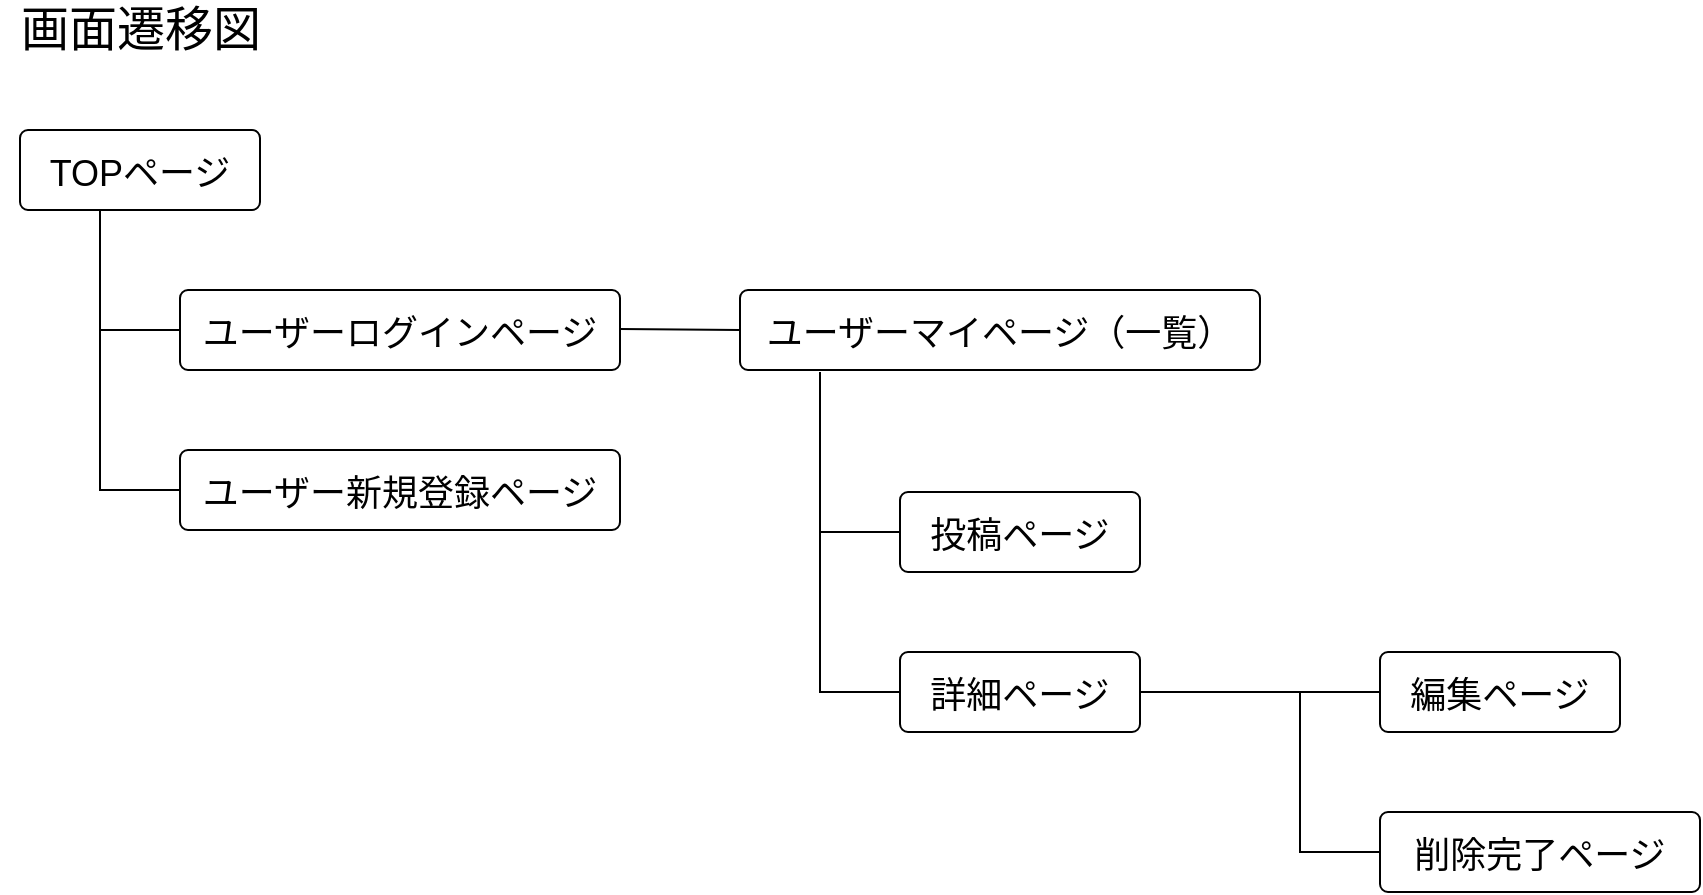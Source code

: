 <mxfile>
    <diagram id="zcXqEdQ0TJcQUJvyiIXl" name="ページ1">
        <mxGraphModel dx="741" dy="641" grid="1" gridSize="10" guides="1" tooltips="1" connect="1" arrows="1" fold="1" page="1" pageScale="1" pageWidth="827" pageHeight="1169" math="0" shadow="0">
            <root>
                <mxCell id="0"/>
                <mxCell id="1" parent="0"/>
                <mxCell id="2" value="&lt;span style=&quot;font-size: 24px&quot;&gt;画面遷移図&lt;/span&gt;" style="text;html=1;resizable=0;autosize=1;align=center;verticalAlign=middle;points=[];fillColor=none;strokeColor=none;rounded=0;" parent="1" vertex="1">
                    <mxGeometry x="30" y="20" width="140" height="20" as="geometry"/>
                </mxCell>
                <mxCell id="3" value="&lt;font style=&quot;font-size: 18px&quot;&gt;TOPページ&lt;/font&gt;" style="rounded=1;arcSize=10;whiteSpace=wrap;html=1;align=center;fontSize=24;" parent="1" vertex="1">
                    <mxGeometry x="40" y="80" width="120" height="40" as="geometry"/>
                </mxCell>
                <mxCell id="4" value="&lt;span style=&quot;font-size: 18px&quot;&gt;ユーザーログインページ&lt;/span&gt;" style="rounded=1;arcSize=10;whiteSpace=wrap;html=1;align=center;fontSize=24;" parent="1" vertex="1">
                    <mxGeometry x="120" y="160" width="220" height="40" as="geometry"/>
                </mxCell>
                <mxCell id="6" value="&lt;span style=&quot;font-size: 18px&quot;&gt;ユーザー新規登録ページ&lt;/span&gt;" style="rounded=1;arcSize=10;whiteSpace=wrap;html=1;align=center;fontSize=24;" parent="1" vertex="1">
                    <mxGeometry x="120" y="240" width="220" height="40" as="geometry"/>
                </mxCell>
                <mxCell id="8" value="&lt;span style=&quot;font-size: 18px&quot;&gt;ユーザーマイページ（一覧）&lt;/span&gt;" style="rounded=1;arcSize=10;whiteSpace=wrap;html=1;align=center;fontSize=24;" parent="1" vertex="1">
                    <mxGeometry x="400" y="160" width="260" height="40" as="geometry"/>
                </mxCell>
                <mxCell id="10" value="&lt;span style=&quot;font-size: 18px&quot;&gt;詳細ページ&lt;br&gt;&lt;/span&gt;" style="rounded=1;arcSize=10;whiteSpace=wrap;html=1;align=center;fontSize=24;" parent="1" vertex="1">
                    <mxGeometry x="480" y="341" width="120" height="40" as="geometry"/>
                </mxCell>
                <mxCell id="27" value="&lt;span style=&quot;font-size: 18px&quot;&gt;編集ページ&lt;br&gt;&lt;/span&gt;" style="rounded=1;arcSize=10;whiteSpace=wrap;html=1;align=center;fontSize=24;" parent="1" vertex="1">
                    <mxGeometry x="720" y="341" width="120" height="40" as="geometry"/>
                </mxCell>
                <mxCell id="28" value="&lt;span style=&quot;font-size: 18px&quot;&gt;削除完了ページ&lt;br&gt;&lt;/span&gt;" style="rounded=1;arcSize=10;whiteSpace=wrap;html=1;align=center;fontSize=24;" parent="1" vertex="1">
                    <mxGeometry x="720" y="421" width="160" height="40" as="geometry"/>
                </mxCell>
                <mxCell id="29" value="" style="endArrow=none;html=1;rounded=0;fontSize=18;exitX=1;exitY=0.5;exitDx=0;exitDy=0;" parent="1" source="10" edge="1">
                    <mxGeometry relative="1" as="geometry">
                        <mxPoint x="320" y="440.5" as="sourcePoint"/>
                        <mxPoint x="720" y="361" as="targetPoint"/>
                    </mxGeometry>
                </mxCell>
                <mxCell id="9" value="&lt;span style=&quot;font-size: 18px&quot;&gt;投稿ページ&lt;br&gt;&lt;/span&gt;" style="rounded=1;arcSize=10;whiteSpace=wrap;html=1;align=center;fontSize=24;" parent="1" vertex="1">
                    <mxGeometry x="480" y="261" width="120" height="40" as="geometry"/>
                </mxCell>
                <mxCell id="38" value="" style="endArrow=none;html=1;rounded=0;fontSize=18;entryX=0;entryY=0.5;entryDx=0;entryDy=0;" parent="1" edge="1">
                    <mxGeometry relative="1" as="geometry">
                        <mxPoint x="440" y="201" as="sourcePoint"/>
                        <mxPoint x="480" y="281" as="targetPoint"/>
                        <Array as="points">
                            <mxPoint x="440" y="281"/>
                        </Array>
                    </mxGeometry>
                </mxCell>
                <mxCell id="39" value="" style="endArrow=none;html=1;rounded=0;fontSize=18;entryX=0;entryY=0.5;entryDx=0;entryDy=0;" parent="1" target="4" edge="1">
                    <mxGeometry relative="1" as="geometry">
                        <mxPoint x="80" y="120" as="sourcePoint"/>
                        <mxPoint x="120" y="200" as="targetPoint"/>
                        <Array as="points">
                            <mxPoint x="80" y="180"/>
                        </Array>
                    </mxGeometry>
                </mxCell>
                <mxCell id="40" value="" style="endArrow=none;html=1;rounded=0;fontSize=18;entryX=0;entryY=0.5;entryDx=0;entryDy=0;" parent="1" edge="1">
                    <mxGeometry relative="1" as="geometry">
                        <mxPoint x="80" y="180" as="sourcePoint"/>
                        <mxPoint x="120" y="260" as="targetPoint"/>
                        <Array as="points">
                            <mxPoint x="80" y="260"/>
                        </Array>
                    </mxGeometry>
                </mxCell>
                <mxCell id="41" value="" style="endArrow=none;html=1;rounded=0;fontSize=18;exitX=1;exitY=0.5;exitDx=0;exitDy=0;entryX=0;entryY=0.5;entryDx=0;entryDy=0;" parent="1" target="8" edge="1">
                    <mxGeometry relative="1" as="geometry">
                        <mxPoint x="340" y="179.5" as="sourcePoint"/>
                        <mxPoint x="420" y="179.5" as="targetPoint"/>
                    </mxGeometry>
                </mxCell>
                <mxCell id="42" value="" style="endArrow=none;html=1;rounded=0;fontSize=18;entryX=0;entryY=0.5;entryDx=0;entryDy=0;" parent="1" edge="1">
                    <mxGeometry relative="1" as="geometry">
                        <mxPoint x="440" y="281" as="sourcePoint"/>
                        <mxPoint x="480" y="361" as="targetPoint"/>
                        <Array as="points">
                            <mxPoint x="440" y="361"/>
                        </Array>
                    </mxGeometry>
                </mxCell>
                <mxCell id="49" value="" style="endArrow=none;html=1;rounded=0;fontSize=18;entryX=0;entryY=0.5;entryDx=0;entryDy=0;" parent="1" edge="1">
                    <mxGeometry relative="1" as="geometry">
                        <mxPoint x="680" y="361" as="sourcePoint"/>
                        <mxPoint x="720" y="441" as="targetPoint"/>
                        <Array as="points">
                            <mxPoint x="680" y="441"/>
                        </Array>
                    </mxGeometry>
                </mxCell>
            </root>
        </mxGraphModel>
    </diagram>
</mxfile>